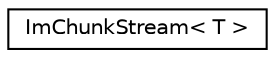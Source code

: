digraph "Graphical Class Hierarchy"
{
 // LATEX_PDF_SIZE
  edge [fontname="Helvetica",fontsize="10",labelfontname="Helvetica",labelfontsize="10"];
  node [fontname="Helvetica",fontsize="10",shape=record];
  rankdir="LR";
  Node0 [label="ImChunkStream\< T \>",height=0.2,width=0.4,color="black", fillcolor="white", style="filled",URL="$structImChunkStream.html",tooltip=" "];
}

